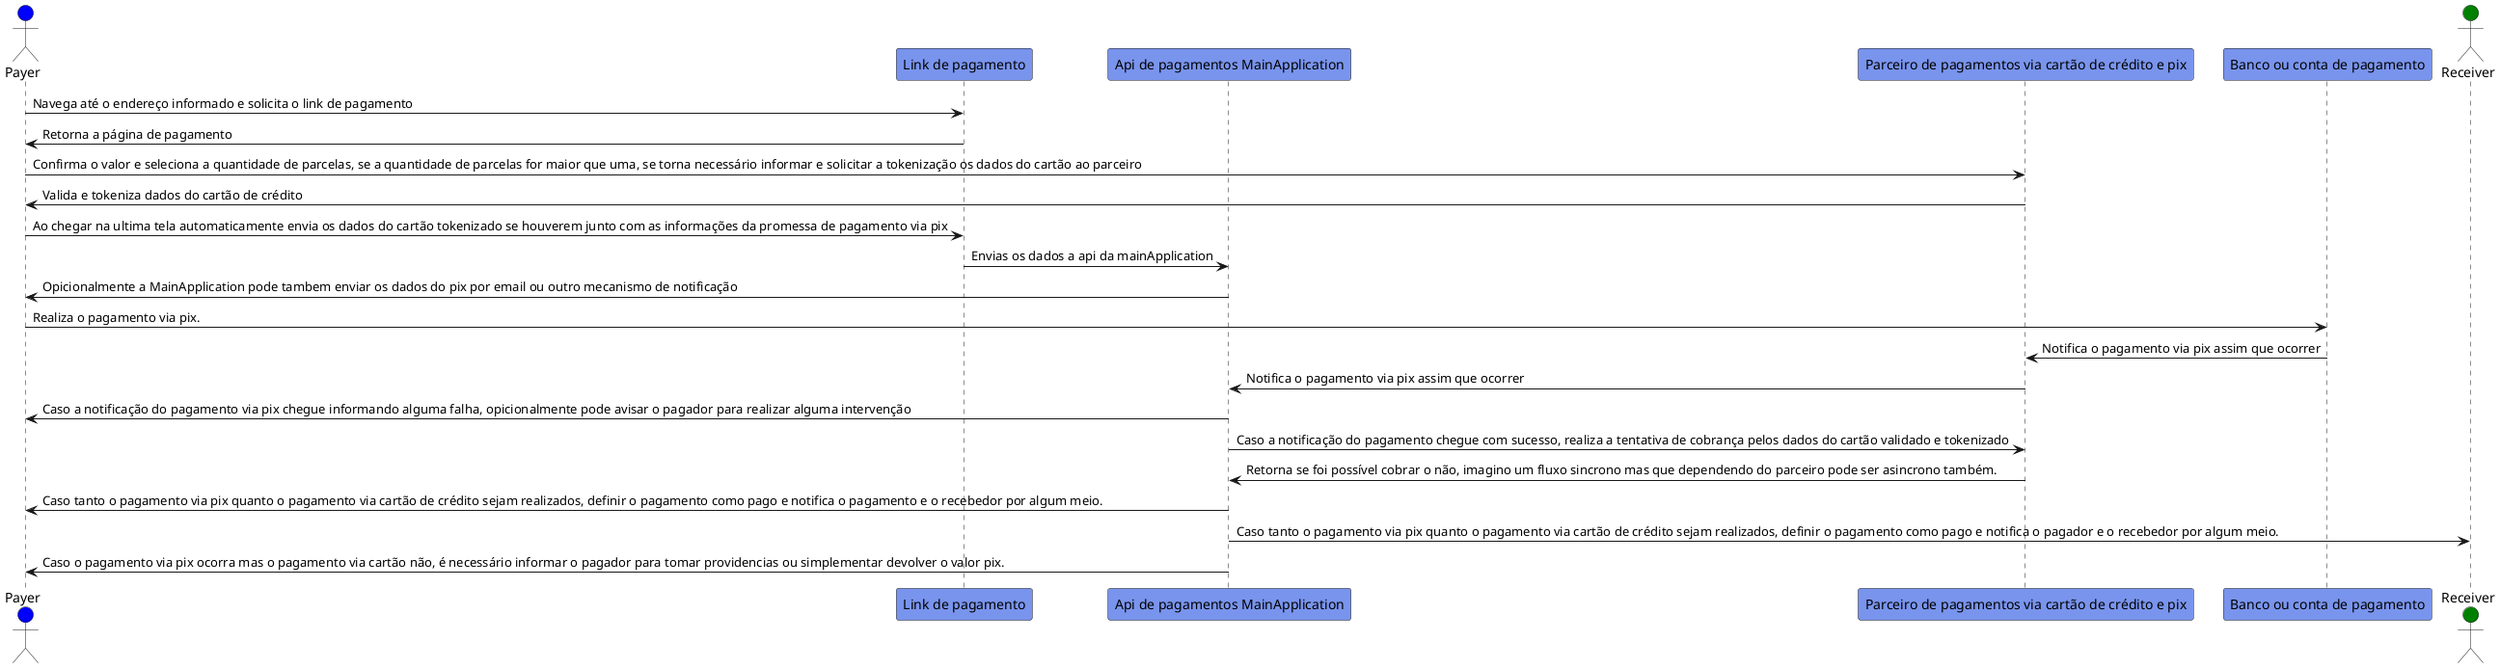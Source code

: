 @startuml diagram-uml-sequence-payer

' # OBS - Talvez usar use-case diagram with Plantuml seje bem melhor
' https://www.youtube.com/watch?v=gSx8s9F48L8

actor Payer #blue

participant "Link de pagamento" as PaymentLink #7994ed

participant "Api de pagamentos MainApplication" as PaymentApi #7994ed

participant "Parceiro de pagamentos via cartão de crédito e pix" as PaymentPartner #7994ed

participant "Banco ou conta de pagamento" as BankApp #7994ed

actor Receiver #green

Payer->PaymentLink: Navega até o endereço informado e solicita o link de pagamento

PaymentLink->Payer: Retorna a página de pagamento

Payer->PaymentPartner: Confirma o valor e seleciona a quantidade de parcelas, se a quantidade de parcelas for maior que uma, se torna necessário informar e solicitar a tokenização os dados do cartão ao parceiro

PaymentPartner->Payer: Valida e tokeniza dados do cartão de crédito

Payer->PaymentLink: Ao chegar na ultima tela automaticamente envia os dados do cartão tokenizado se houverem junto com as informações da promessa de pagamento via pix

PaymentLink->PaymentApi: Envias os dados a api da mainApplication

PaymentApi->Payer: Opicionalmente a MainApplication pode tambem enviar os dados do pix por email ou outro mecanismo de notificação

Payer->BankApp: Realiza o pagamento via pix.

BankApp->PaymentPartner: Notifica o pagamento via pix assim que ocorrer

PaymentPartner->PaymentApi: Notifica o pagamento via pix assim que ocorrer

PaymentApi->Payer: Caso a notificação do pagamento via pix chegue informando alguma falha, opicionalmente pode avisar o pagador para realizar alguma intervenção

PaymentApi->PaymentPartner: Caso a notificação do pagamento chegue com sucesso, realiza a tentativa de cobrança pelos dados do cartão validado e tokenizado  

PaymentPartner->PaymentApi: Retorna se foi possível cobrar o não, imagino um fluxo sincrono mas que dependendo do parceiro pode ser asincrono também.

PaymentApi->Payer: Caso tanto o pagamento via pix quanto o pagamento via cartão de crédito sejam realizados, definir o pagamento como pago e notifica o pagamento e o recebedor por algum meio. 

PaymentApi->Receiver: Caso tanto o pagamento via pix quanto o pagamento via cartão de crédito sejam realizados, definir o pagamento como pago e notifica o pagador e o recebedor por algum meio. 

PaymentApi->Payer: Caso o pagamento via pix ocorra mas o pagamento via cartão não, é necessário informar o pagador para tomar providencias ou simplementar devolver o valor pix.


@enduml
